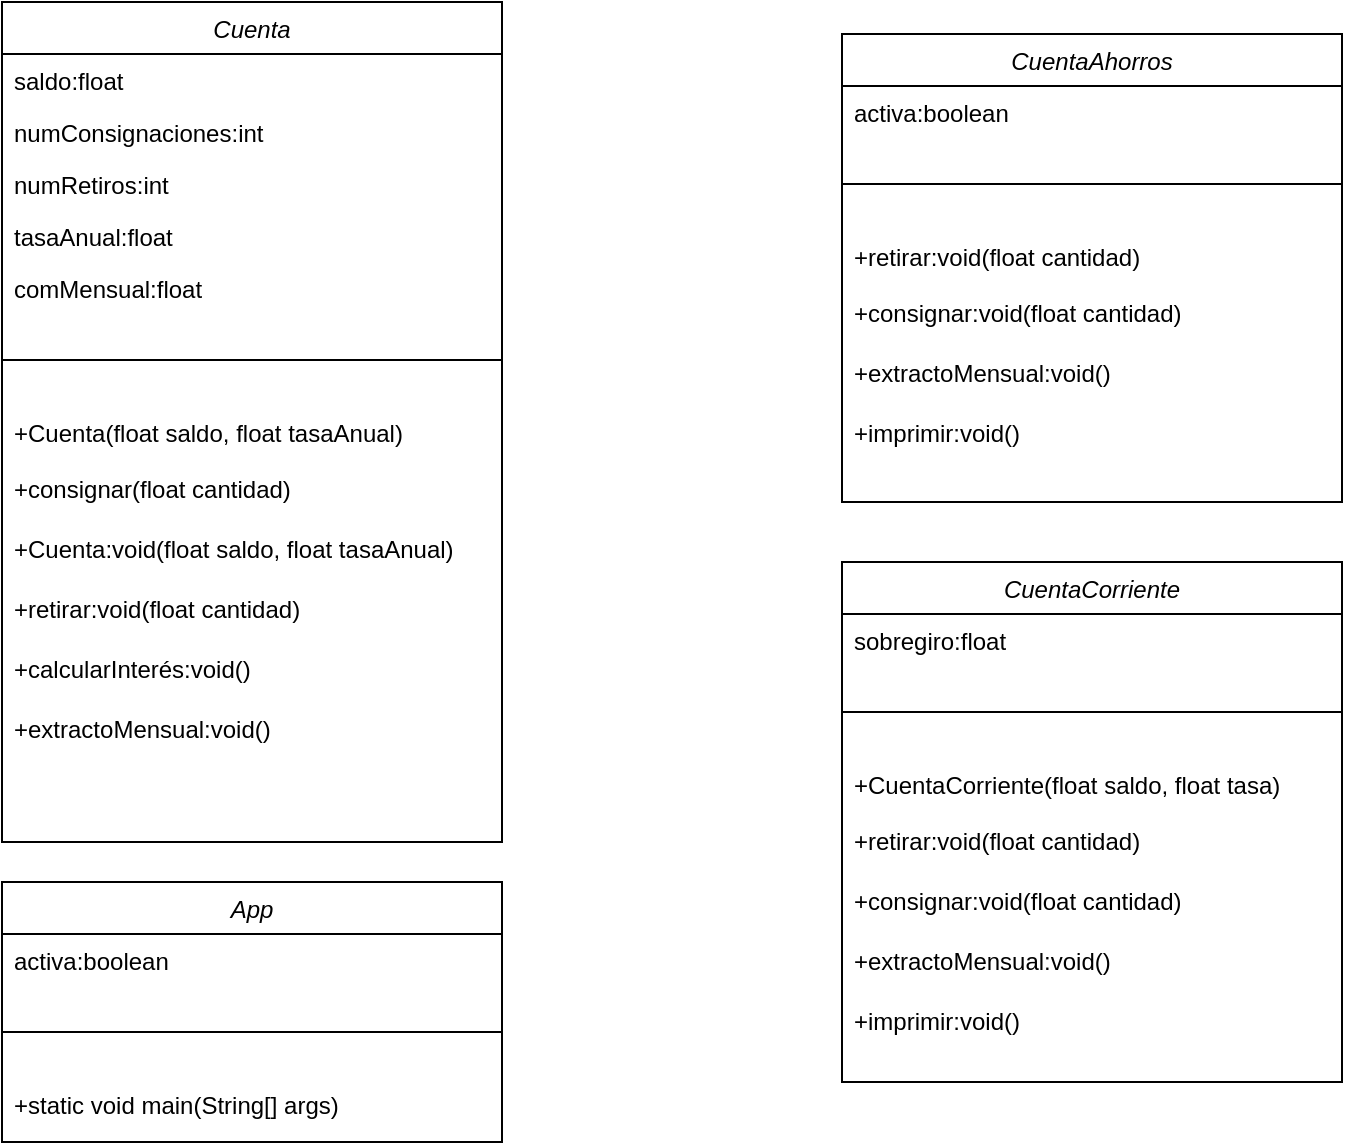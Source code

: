 <mxfile version="24.7.6">
  <diagram id="C5RBs43oDa-KdzZeNtuy" name="Page-1">
    <mxGraphModel dx="1434" dy="780" grid="1" gridSize="10" guides="1" tooltips="1" connect="1" arrows="1" fold="1" page="1" pageScale="1" pageWidth="827" pageHeight="1169" math="0" shadow="0">
      <root>
        <mxCell id="WIyWlLk6GJQsqaUBKTNV-0" />
        <mxCell id="WIyWlLk6GJQsqaUBKTNV-1" parent="WIyWlLk6GJQsqaUBKTNV-0" />
        <mxCell id="zkfFHV4jXpPFQw0GAbJ--0" value="CuentaAhorros" style="swimlane;fontStyle=2;align=center;verticalAlign=top;childLayout=stackLayout;horizontal=1;startSize=26;horizontalStack=0;resizeParent=1;resizeLast=0;collapsible=1;marginBottom=0;rounded=0;shadow=0;strokeWidth=1;" parent="WIyWlLk6GJQsqaUBKTNV-1" vertex="1">
          <mxGeometry x="530" y="96" width="250" height="234" as="geometry">
            <mxRectangle x="230" y="140" width="160" height="26" as="alternateBounds" />
          </mxGeometry>
        </mxCell>
        <mxCell id="zkfFHV4jXpPFQw0GAbJ--1" value="activa:boolean" style="text;align=left;verticalAlign=top;spacingLeft=4;spacingRight=4;overflow=hidden;rotatable=0;points=[[0,0.5],[1,0.5]];portConstraint=eastwest;" parent="zkfFHV4jXpPFQw0GAbJ--0" vertex="1">
          <mxGeometry y="26" width="250" height="26" as="geometry" />
        </mxCell>
        <mxCell id="zkfFHV4jXpPFQw0GAbJ--4" value="" style="line;html=1;strokeWidth=1;align=left;verticalAlign=middle;spacingTop=-1;spacingLeft=3;spacingRight=3;rotatable=0;labelPosition=right;points=[];portConstraint=eastwest;" parent="zkfFHV4jXpPFQw0GAbJ--0" vertex="1">
          <mxGeometry y="52" width="250" height="46" as="geometry" />
        </mxCell>
        <mxCell id="Mh9fhzpOEnYCMUYSjkHN-2" value="+retirar:void(float cantidad)" style="text;align=left;verticalAlign=top;spacingLeft=4;spacingRight=4;overflow=hidden;rotatable=0;points=[[0,0.5],[1,0.5]];portConstraint=eastwest;" vertex="1" parent="zkfFHV4jXpPFQw0GAbJ--0">
          <mxGeometry y="98" width="250" height="28" as="geometry" />
        </mxCell>
        <mxCell id="zkfFHV4jXpPFQw0GAbJ--5" value="+consignar:void(float cantidad)" style="text;align=left;verticalAlign=top;spacingLeft=4;spacingRight=4;overflow=hidden;rotatable=0;points=[[0,0.5],[1,0.5]];portConstraint=eastwest;" parent="zkfFHV4jXpPFQw0GAbJ--0" vertex="1">
          <mxGeometry y="126" width="250" height="30" as="geometry" />
        </mxCell>
        <mxCell id="Mh9fhzpOEnYCMUYSjkHN-3" value="+extractoMensual:void()" style="text;align=left;verticalAlign=top;spacingLeft=4;spacingRight=4;overflow=hidden;rotatable=0;points=[[0,0.5],[1,0.5]];portConstraint=eastwest;" vertex="1" parent="zkfFHV4jXpPFQw0GAbJ--0">
          <mxGeometry y="156" width="250" height="30" as="geometry" />
        </mxCell>
        <mxCell id="Mh9fhzpOEnYCMUYSjkHN-4" value="+imprimir:void()" style="text;align=left;verticalAlign=top;spacingLeft=4;spacingRight=4;overflow=hidden;rotatable=0;points=[[0,0.5],[1,0.5]];portConstraint=eastwest;" vertex="1" parent="zkfFHV4jXpPFQw0GAbJ--0">
          <mxGeometry y="186" width="250" height="30" as="geometry" />
        </mxCell>
        <mxCell id="Mh9fhzpOEnYCMUYSjkHN-7" value="Cuenta" style="swimlane;fontStyle=2;align=center;verticalAlign=top;childLayout=stackLayout;horizontal=1;startSize=26;horizontalStack=0;resizeParent=1;resizeLast=0;collapsible=1;marginBottom=0;rounded=0;shadow=0;strokeWidth=1;" vertex="1" parent="WIyWlLk6GJQsqaUBKTNV-1">
          <mxGeometry x="110" y="80" width="250" height="420" as="geometry">
            <mxRectangle x="230" y="140" width="160" height="26" as="alternateBounds" />
          </mxGeometry>
        </mxCell>
        <mxCell id="Mh9fhzpOEnYCMUYSjkHN-8" value="saldo:float" style="text;align=left;verticalAlign=top;spacingLeft=4;spacingRight=4;overflow=hidden;rotatable=0;points=[[0,0.5],[1,0.5]];portConstraint=eastwest;" vertex="1" parent="Mh9fhzpOEnYCMUYSjkHN-7">
          <mxGeometry y="26" width="250" height="26" as="geometry" />
        </mxCell>
        <mxCell id="Mh9fhzpOEnYCMUYSjkHN-9" value="numConsignaciones:int" style="text;align=left;verticalAlign=top;spacingLeft=4;spacingRight=4;overflow=hidden;rotatable=0;points=[[0,0.5],[1,0.5]];portConstraint=eastwest;rounded=0;shadow=0;html=0;" vertex="1" parent="Mh9fhzpOEnYCMUYSjkHN-7">
          <mxGeometry y="52" width="250" height="26" as="geometry" />
        </mxCell>
        <mxCell id="Mh9fhzpOEnYCMUYSjkHN-10" value="numRetiros:int" style="text;align=left;verticalAlign=top;spacingLeft=4;spacingRight=4;overflow=hidden;rotatable=0;points=[[0,0.5],[1,0.5]];portConstraint=eastwest;rounded=0;shadow=0;html=0;" vertex="1" parent="Mh9fhzpOEnYCMUYSjkHN-7">
          <mxGeometry y="78" width="250" height="26" as="geometry" />
        </mxCell>
        <mxCell id="Mh9fhzpOEnYCMUYSjkHN-11" value="tasaAnual:float" style="text;align=left;verticalAlign=top;spacingLeft=4;spacingRight=4;overflow=hidden;rotatable=0;points=[[0,0.5],[1,0.5]];portConstraint=eastwest;rounded=0;shadow=0;html=0;" vertex="1" parent="Mh9fhzpOEnYCMUYSjkHN-7">
          <mxGeometry y="104" width="250" height="26" as="geometry" />
        </mxCell>
        <mxCell id="Mh9fhzpOEnYCMUYSjkHN-12" value="comMensual:float" style="text;align=left;verticalAlign=top;spacingLeft=4;spacingRight=4;overflow=hidden;rotatable=0;points=[[0,0.5],[1,0.5]];portConstraint=eastwest;rounded=0;shadow=0;html=0;" vertex="1" parent="Mh9fhzpOEnYCMUYSjkHN-7">
          <mxGeometry y="130" width="250" height="26" as="geometry" />
        </mxCell>
        <mxCell id="Mh9fhzpOEnYCMUYSjkHN-13" value="" style="line;html=1;strokeWidth=1;align=left;verticalAlign=middle;spacingTop=-1;spacingLeft=3;spacingRight=3;rotatable=0;labelPosition=right;points=[];portConstraint=eastwest;" vertex="1" parent="Mh9fhzpOEnYCMUYSjkHN-7">
          <mxGeometry y="156" width="250" height="46" as="geometry" />
        </mxCell>
        <mxCell id="Mh9fhzpOEnYCMUYSjkHN-14" value="+Cuenta(float saldo, float tasaAnual)" style="text;align=left;verticalAlign=top;spacingLeft=4;spacingRight=4;overflow=hidden;rotatable=0;points=[[0,0.5],[1,0.5]];portConstraint=eastwest;" vertex="1" parent="Mh9fhzpOEnYCMUYSjkHN-7">
          <mxGeometry y="202" width="250" height="28" as="geometry" />
        </mxCell>
        <mxCell id="Mh9fhzpOEnYCMUYSjkHN-15" value="+consignar(float cantidad)" style="text;align=left;verticalAlign=top;spacingLeft=4;spacingRight=4;overflow=hidden;rotatable=0;points=[[0,0.5],[1,0.5]];portConstraint=eastwest;" vertex="1" parent="Mh9fhzpOEnYCMUYSjkHN-7">
          <mxGeometry y="230" width="250" height="30" as="geometry" />
        </mxCell>
        <mxCell id="Mh9fhzpOEnYCMUYSjkHN-16" value="+Cuenta:void(float saldo, float tasaAnual)" style="text;align=left;verticalAlign=top;spacingLeft=4;spacingRight=4;overflow=hidden;rotatable=0;points=[[0,0.5],[1,0.5]];portConstraint=eastwest;" vertex="1" parent="Mh9fhzpOEnYCMUYSjkHN-7">
          <mxGeometry y="260" width="250" height="30" as="geometry" />
        </mxCell>
        <mxCell id="Mh9fhzpOEnYCMUYSjkHN-17" value="+retirar:void(float cantidad) " style="text;align=left;verticalAlign=top;spacingLeft=4;spacingRight=4;overflow=hidden;rotatable=0;points=[[0,0.5],[1,0.5]];portConstraint=eastwest;" vertex="1" parent="Mh9fhzpOEnYCMUYSjkHN-7">
          <mxGeometry y="290" width="250" height="30" as="geometry" />
        </mxCell>
        <mxCell id="Mh9fhzpOEnYCMUYSjkHN-18" value="+calcularInterés:void()" style="text;align=left;verticalAlign=top;spacingLeft=4;spacingRight=4;overflow=hidden;rotatable=0;points=[[0,0.5],[1,0.5]];portConstraint=eastwest;" vertex="1" parent="Mh9fhzpOEnYCMUYSjkHN-7">
          <mxGeometry y="320" width="250" height="30" as="geometry" />
        </mxCell>
        <mxCell id="Mh9fhzpOEnYCMUYSjkHN-19" value="+extractoMensual:void()" style="text;align=left;verticalAlign=top;spacingLeft=4;spacingRight=4;overflow=hidden;rotatable=0;points=[[0,0.5],[1,0.5]];portConstraint=eastwest;" vertex="1" parent="Mh9fhzpOEnYCMUYSjkHN-7">
          <mxGeometry y="350" width="250" height="30" as="geometry" />
        </mxCell>
        <mxCell id="Mh9fhzpOEnYCMUYSjkHN-20" value="CuentaCorriente" style="swimlane;fontStyle=2;align=center;verticalAlign=top;childLayout=stackLayout;horizontal=1;startSize=26;horizontalStack=0;resizeParent=1;resizeLast=0;collapsible=1;marginBottom=0;rounded=0;shadow=0;strokeWidth=1;" vertex="1" parent="WIyWlLk6GJQsqaUBKTNV-1">
          <mxGeometry x="530" y="360" width="250" height="260" as="geometry">
            <mxRectangle x="230" y="140" width="160" height="26" as="alternateBounds" />
          </mxGeometry>
        </mxCell>
        <mxCell id="Mh9fhzpOEnYCMUYSjkHN-21" value="sobregiro:float" style="text;align=left;verticalAlign=top;spacingLeft=4;spacingRight=4;overflow=hidden;rotatable=0;points=[[0,0.5],[1,0.5]];portConstraint=eastwest;" vertex="1" parent="Mh9fhzpOEnYCMUYSjkHN-20">
          <mxGeometry y="26" width="250" height="26" as="geometry" />
        </mxCell>
        <mxCell id="Mh9fhzpOEnYCMUYSjkHN-22" value="" style="line;html=1;strokeWidth=1;align=left;verticalAlign=middle;spacingTop=-1;spacingLeft=3;spacingRight=3;rotatable=0;labelPosition=right;points=[];portConstraint=eastwest;" vertex="1" parent="Mh9fhzpOEnYCMUYSjkHN-20">
          <mxGeometry y="52" width="250" height="46" as="geometry" />
        </mxCell>
        <mxCell id="Mh9fhzpOEnYCMUYSjkHN-23" value="+CuentaCorriente(float saldo, float tasa)" style="text;align=left;verticalAlign=top;spacingLeft=4;spacingRight=4;overflow=hidden;rotatable=0;points=[[0,0.5],[1,0.5]];portConstraint=eastwest;" vertex="1" parent="Mh9fhzpOEnYCMUYSjkHN-20">
          <mxGeometry y="98" width="250" height="28" as="geometry" />
        </mxCell>
        <mxCell id="Mh9fhzpOEnYCMUYSjkHN-24" value="+retirar:void(float cantidad)" style="text;align=left;verticalAlign=top;spacingLeft=4;spacingRight=4;overflow=hidden;rotatable=0;points=[[0,0.5],[1,0.5]];portConstraint=eastwest;" vertex="1" parent="Mh9fhzpOEnYCMUYSjkHN-20">
          <mxGeometry y="126" width="250" height="30" as="geometry" />
        </mxCell>
        <mxCell id="Mh9fhzpOEnYCMUYSjkHN-25" value="+consignar:void(float cantidad)" style="text;align=left;verticalAlign=top;spacingLeft=4;spacingRight=4;overflow=hidden;rotatable=0;points=[[0,0.5],[1,0.5]];portConstraint=eastwest;" vertex="1" parent="Mh9fhzpOEnYCMUYSjkHN-20">
          <mxGeometry y="156" width="250" height="30" as="geometry" />
        </mxCell>
        <mxCell id="Mh9fhzpOEnYCMUYSjkHN-26" value="+extractoMensual:void()" style="text;align=left;verticalAlign=top;spacingLeft=4;spacingRight=4;overflow=hidden;rotatable=0;points=[[0,0.5],[1,0.5]];portConstraint=eastwest;" vertex="1" parent="Mh9fhzpOEnYCMUYSjkHN-20">
          <mxGeometry y="186" width="250" height="30" as="geometry" />
        </mxCell>
        <mxCell id="Mh9fhzpOEnYCMUYSjkHN-27" value="+imprimir:void()" style="text;align=left;verticalAlign=top;spacingLeft=4;spacingRight=4;overflow=hidden;rotatable=0;points=[[0,0.5],[1,0.5]];portConstraint=eastwest;" vertex="1" parent="Mh9fhzpOEnYCMUYSjkHN-20">
          <mxGeometry y="216" width="250" height="30" as="geometry" />
        </mxCell>
        <mxCell id="Mh9fhzpOEnYCMUYSjkHN-28" value="App" style="swimlane;fontStyle=2;align=center;verticalAlign=top;childLayout=stackLayout;horizontal=1;startSize=26;horizontalStack=0;resizeParent=1;resizeLast=0;collapsible=1;marginBottom=0;rounded=0;shadow=0;strokeWidth=1;" vertex="1" parent="WIyWlLk6GJQsqaUBKTNV-1">
          <mxGeometry x="110" y="520" width="250" height="130" as="geometry">
            <mxRectangle x="230" y="140" width="160" height="26" as="alternateBounds" />
          </mxGeometry>
        </mxCell>
        <mxCell id="Mh9fhzpOEnYCMUYSjkHN-29" value="activa:boolean" style="text;align=left;verticalAlign=top;spacingLeft=4;spacingRight=4;overflow=hidden;rotatable=0;points=[[0,0.5],[1,0.5]];portConstraint=eastwest;" vertex="1" parent="Mh9fhzpOEnYCMUYSjkHN-28">
          <mxGeometry y="26" width="250" height="26" as="geometry" />
        </mxCell>
        <mxCell id="Mh9fhzpOEnYCMUYSjkHN-30" value="" style="line;html=1;strokeWidth=1;align=left;verticalAlign=middle;spacingTop=-1;spacingLeft=3;spacingRight=3;rotatable=0;labelPosition=right;points=[];portConstraint=eastwest;" vertex="1" parent="Mh9fhzpOEnYCMUYSjkHN-28">
          <mxGeometry y="52" width="250" height="46" as="geometry" />
        </mxCell>
        <mxCell id="Mh9fhzpOEnYCMUYSjkHN-31" value="+static void main(String[] args)" style="text;align=left;verticalAlign=top;spacingLeft=4;spacingRight=4;overflow=hidden;rotatable=0;points=[[0,0.5],[1,0.5]];portConstraint=eastwest;" vertex="1" parent="Mh9fhzpOEnYCMUYSjkHN-28">
          <mxGeometry y="98" width="250" height="28" as="geometry" />
        </mxCell>
      </root>
    </mxGraphModel>
  </diagram>
</mxfile>
